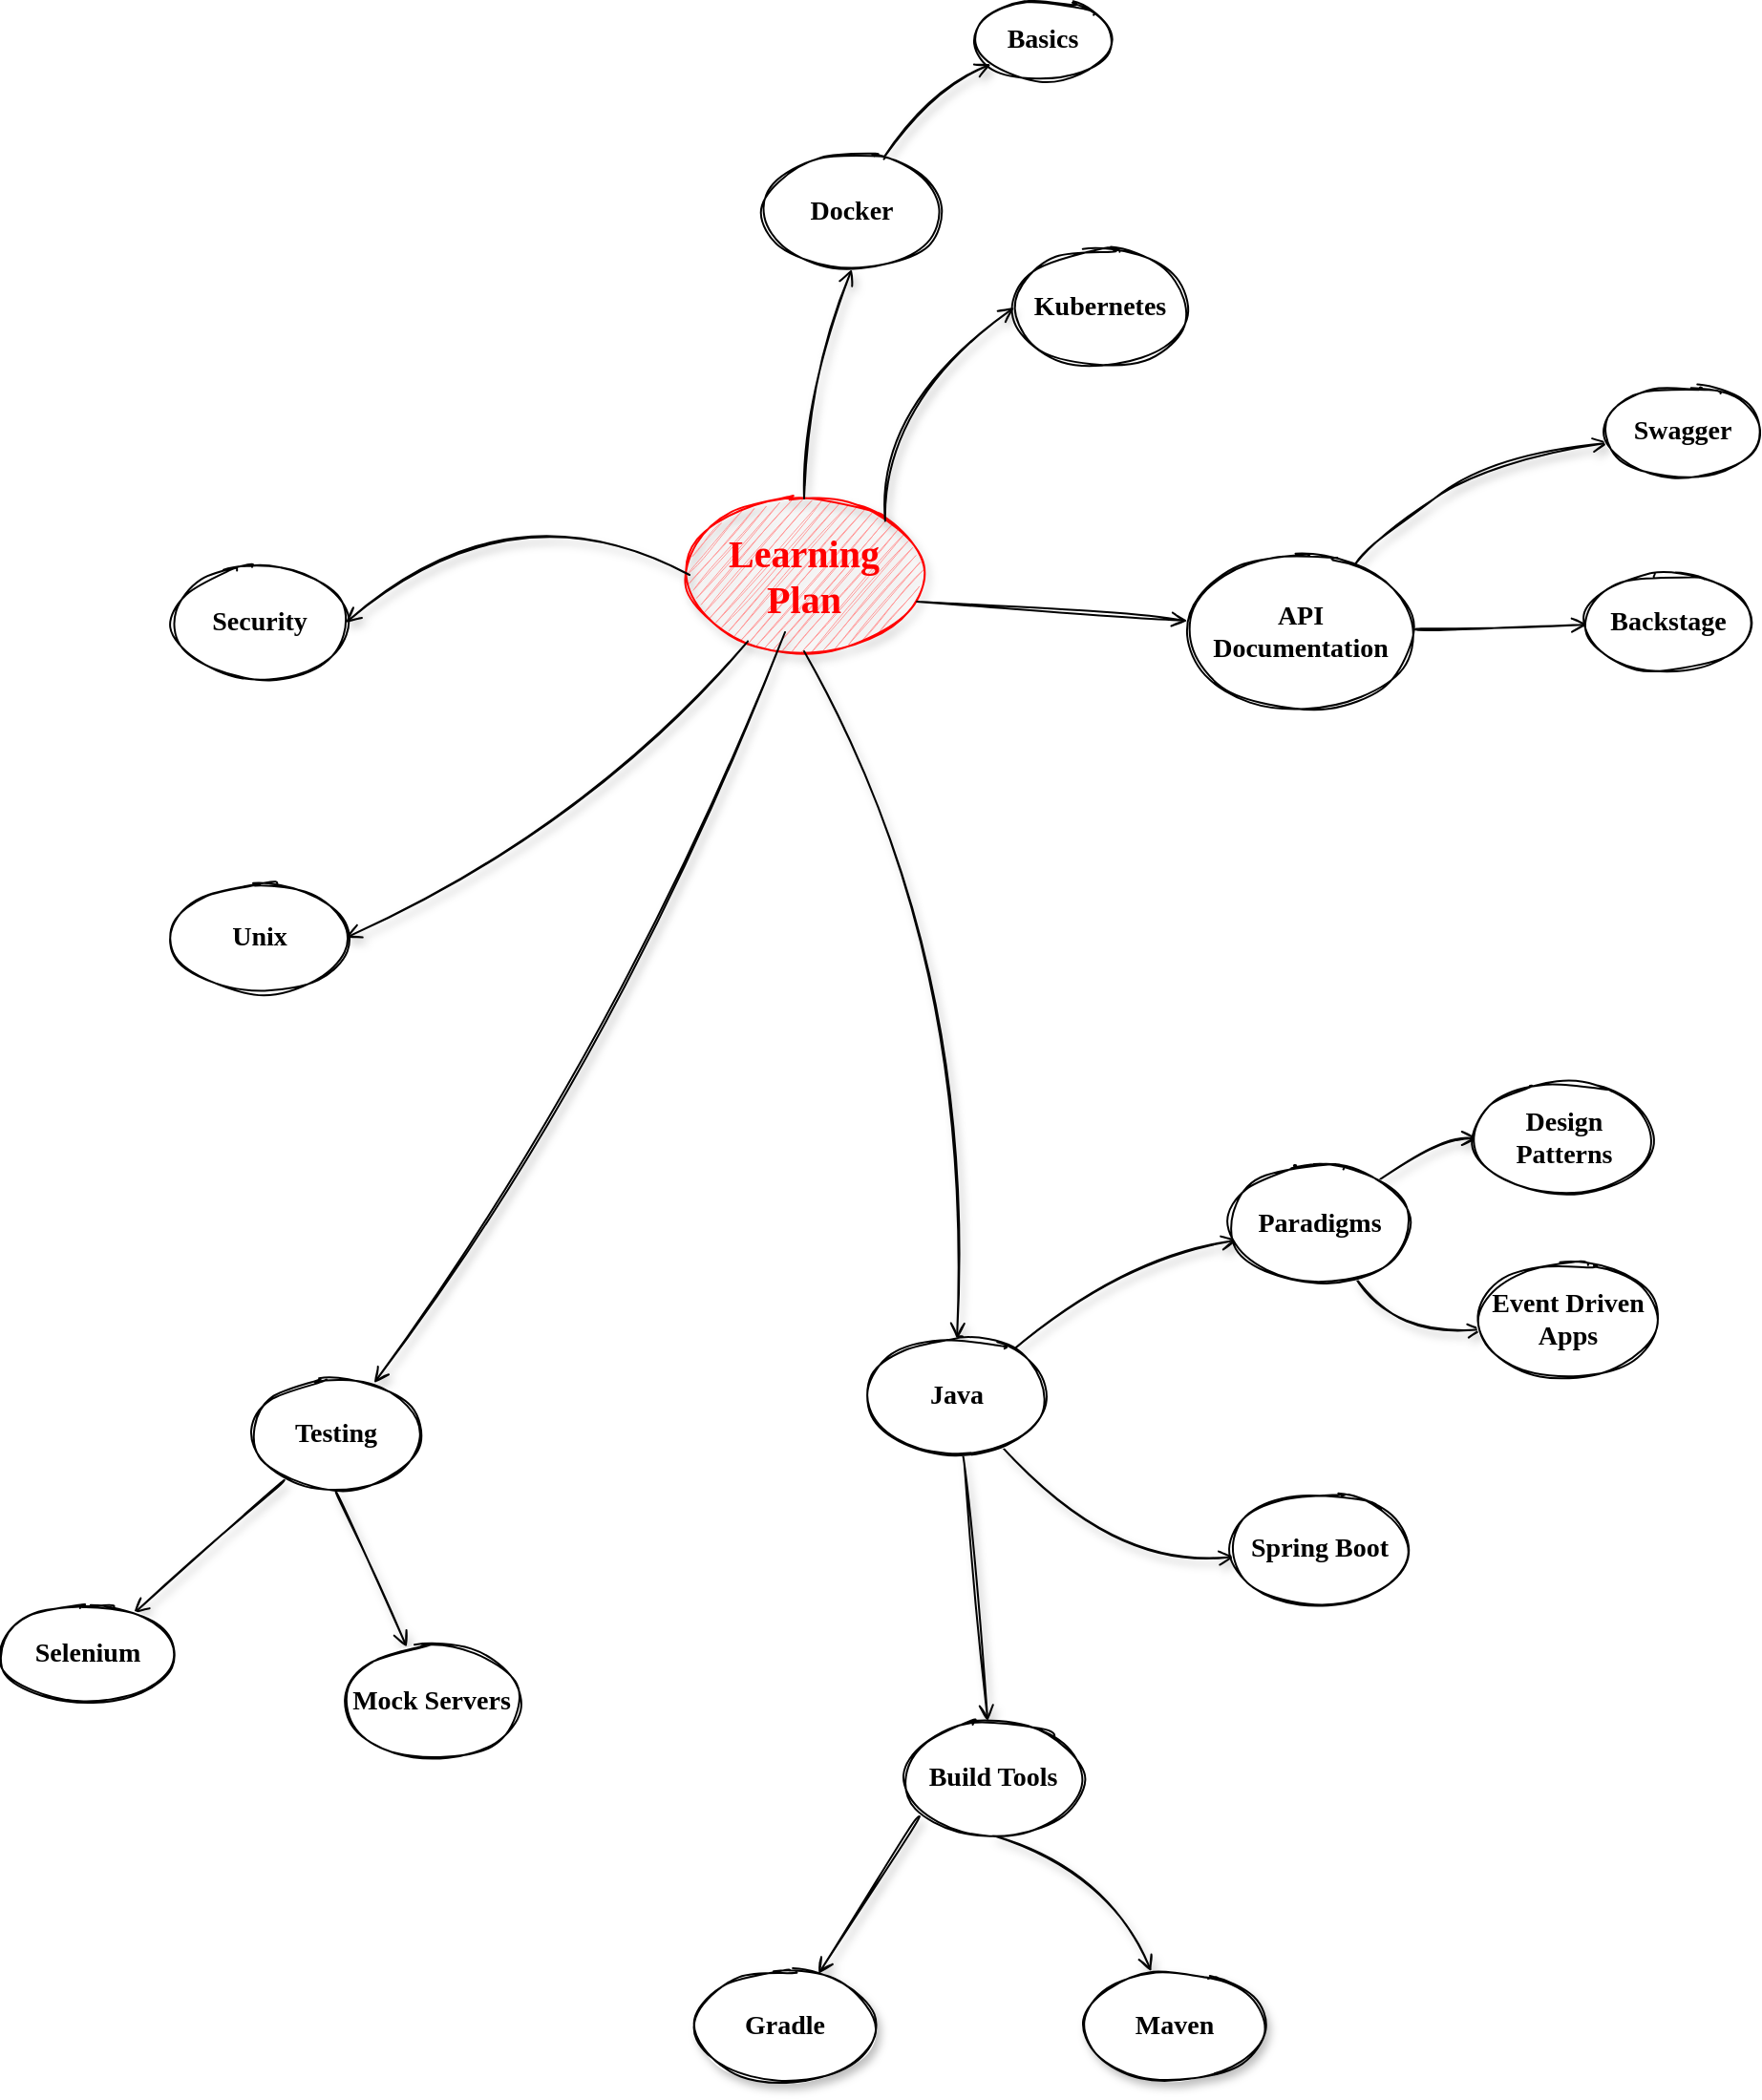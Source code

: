 <mxfile version="20.5.3" type="github"><diagram id="S1CFZZn4ObDf39Lgq3QN" name="Learning Outline"><mxGraphModel dx="2249" dy="705" grid="1" gridSize="10" guides="1" tooltips="1" connect="1" arrows="1" fold="1" page="1" pageScale="1" pageWidth="827" pageHeight="1169" math="0" shadow="0"><root><mxCell id="0"/><mxCell id="1" parent="0"/><mxCell id="8hYsQemAAxInDqRzYmmD-1" value="Learning Plan" style="ellipse;whiteSpace=wrap;html=1;rounded=0;shadow=1;comic=0;labelBackgroundColor=none;strokeWidth=1;fontFamily=Comic Sans MS;fontSize=20;align=center;fontStyle=1;fontColor=#FF0000;strokeColor=#FF0000;sketch=1;fillColor=#FF9999;" parent="1" vertex="1"><mxGeometry x="160" y="280" width="120" height="80" as="geometry"/></mxCell><mxCell id="8hYsQemAAxInDqRzYmmD-6" value="" style="sketch=1;orthogonalLoop=1;jettySize=auto;html=1;fontSize=14;fontColor=#0000FF;endArrow=open;endFill=0;curved=1;shadow=1;" parent="1" source="8hYsQemAAxInDqRzYmmD-2" target="8hYsQemAAxInDqRzYmmD-5" edge="1"><mxGeometry relative="1" as="geometry"><Array as="points"><mxPoint x="280" y="70"/></Array></mxGeometry></mxCell><mxCell id="8hYsQemAAxInDqRzYmmD-2" value="Docker" style="ellipse;whiteSpace=wrap;html=1;rounded=0;shadow=0;comic=0;labelBackgroundColor=none;strokeWidth=1;fontFamily=Comic Sans MS;fontSize=14;align=center;sketch=1;fontStyle=1" parent="1" vertex="1"><mxGeometry x="200" y="100" width="90" height="60" as="geometry"/></mxCell><mxCell id="8hYsQemAAxInDqRzYmmD-4" value="" style="endArrow=open;html=1;fontSize=14;fontColor=#0000FF;exitX=0.5;exitY=0;exitDx=0;exitDy=0;sketch=1;entryX=0.5;entryY=1;entryDx=0;entryDy=0;curved=1;endFill=0;shadow=1;" parent="1" source="8hYsQemAAxInDqRzYmmD-1" target="8hYsQemAAxInDqRzYmmD-2" edge="1"><mxGeometry width="50" height="50" relative="1" as="geometry"><mxPoint x="390" y="470" as="sourcePoint"/><mxPoint x="440" y="420" as="targetPoint"/><Array as="points"><mxPoint x="220" y="220"/></Array></mxGeometry></mxCell><mxCell id="8hYsQemAAxInDqRzYmmD-5" value="Basics" style="ellipse;whiteSpace=wrap;html=1;rounded=0;shadow=0;comic=0;labelBackgroundColor=none;strokeWidth=1;fontFamily=Comic Sans MS;fontSize=14;align=center;sketch=1;fontStyle=1;" parent="1" vertex="1"><mxGeometry x="310" y="20" width="70" height="40" as="geometry"/></mxCell><mxCell id="8hYsQemAAxInDqRzYmmD-7" value="Unix" style="ellipse;whiteSpace=wrap;html=1;rounded=0;shadow=0;comic=0;labelBackgroundColor=none;strokeWidth=1;fontFamily=Comic Sans MS;fontSize=14;align=center;sketch=1;fontStyle=1" parent="1" vertex="1"><mxGeometry x="-110" y="480" width="90" height="60" as="geometry"/></mxCell><mxCell id="8hYsQemAAxInDqRzYmmD-8" value="" style="endArrow=open;html=1;fontSize=14;fontColor=#0000FF;sketch=1;entryX=1;entryY=0.5;entryDx=0;entryDy=0;curved=1;endFill=0;shadow=1;" parent="1" source="8hYsQemAAxInDqRzYmmD-1" target="8hYsQemAAxInDqRzYmmD-7" edge="1"><mxGeometry width="50" height="50" relative="1" as="geometry"><mxPoint x="292.97" y="414" as="sourcePoint"/><mxPoint x="450" y="510" as="targetPoint"/><Array as="points"><mxPoint x="110" y="450"/></Array></mxGeometry></mxCell><mxCell id="8hYsQemAAxInDqRzYmmD-13" value="" style="edgeStyle=none;shape=connector;curved=1;rounded=1;sketch=1;orthogonalLoop=1;jettySize=auto;html=1;labelBackgroundColor=default;fontFamily=Helvetica;fontSize=14;fontColor=#0000FF;endArrow=open;endFill=0;strokeColor=default;shadow=1;" parent="1" source="8hYsQemAAxInDqRzYmmD-10" target="8hYsQemAAxInDqRzYmmD-12" edge="1"><mxGeometry relative="1" as="geometry"><Array as="points"><mxPoint x="385" y="680"/></Array></mxGeometry></mxCell><mxCell id="8hYsQemAAxInDqRzYmmD-15" value="" style="edgeStyle=none;shape=connector;curved=1;rounded=1;sketch=1;orthogonalLoop=1;jettySize=auto;html=1;labelBackgroundColor=default;fontFamily=Comic Sans MS;fontSize=14;fontColor=default;endArrow=open;endFill=0;strokeColor=default;shadow=1;exitX=0.5;exitY=1;exitDx=0;exitDy=0;" parent="1" source="8hYsQemAAxInDqRzYmmD-18" target="8hYsQemAAxInDqRzYmmD-14" edge="1"><mxGeometry relative="1" as="geometry"><mxPoint x="350" y="1000" as="sourcePoint"/><Array as="points"><mxPoint x="380" y="1000"/></Array></mxGeometry></mxCell><mxCell id="8hYsQemAAxInDqRzYmmD-17" value="" style="edgeStyle=none;shape=connector;curved=1;rounded=1;sketch=1;orthogonalLoop=1;jettySize=auto;html=1;labelBackgroundColor=default;fontFamily=Comic Sans MS;fontSize=14;fontColor=default;endArrow=open;endFill=0;strokeColor=default;exitX=0.07;exitY=0.833;exitDx=0;exitDy=0;exitPerimeter=0;shadow=1;" parent="1" source="8hYsQemAAxInDqRzYmmD-18" target="8hYsQemAAxInDqRzYmmD-16" edge="1"><mxGeometry relative="1" as="geometry"/></mxCell><mxCell id="8hYsQemAAxInDqRzYmmD-19" value="" style="edgeStyle=none;shape=connector;curved=1;rounded=1;sketch=1;orthogonalLoop=1;jettySize=auto;html=1;labelBackgroundColor=default;fontFamily=Comic Sans MS;fontSize=14;fontColor=default;endArrow=open;endFill=0;strokeColor=default;shadow=1;" parent="1" source="8hYsQemAAxInDqRzYmmD-10" target="8hYsQemAAxInDqRzYmmD-18" edge="1"><mxGeometry relative="1" as="geometry"/></mxCell><mxCell id="aoaV6pEntlF3c6dffzBj-2" value="" style="edgeStyle=none;shape=connector;curved=1;rounded=1;sketch=1;orthogonalLoop=1;jettySize=auto;html=1;labelBackgroundColor=default;fontFamily=Helvetica;fontSize=14;fontColor=#0000FF;endArrow=open;endFill=0;strokeColor=default;shadow=1;" parent="1" target="aoaV6pEntlF3c6dffzBj-1" edge="1"><mxGeometry relative="1" as="geometry"><mxPoint x="210" y="350" as="sourcePoint"/><Array as="points"><mxPoint x="130" y="560"/></Array></mxGeometry></mxCell><mxCell id="aoaV6pEntlF3c6dffzBj-14" value="" style="edgeStyle=none;shape=connector;curved=1;rounded=1;sketch=1;orthogonalLoop=1;jettySize=auto;html=1;labelBackgroundColor=default;fontFamily=Helvetica;fontSize=14;fontColor=#0000FF;endArrow=open;endFill=0;strokeColor=default;shadow=1;" parent="1" source="8hYsQemAAxInDqRzYmmD-10" target="aoaV6pEntlF3c6dffzBj-13" edge="1"><mxGeometry relative="1" as="geometry"><Array as="points"><mxPoint x="380" y="840"/></Array></mxGeometry></mxCell><mxCell id="8hYsQemAAxInDqRzYmmD-10" value="Java" style="ellipse;whiteSpace=wrap;html=1;rounded=0;shadow=0;comic=0;labelBackgroundColor=none;strokeWidth=1;fontFamily=Comic Sans MS;fontSize=14;align=center;sketch=1;fontStyle=1" parent="1" vertex="1"><mxGeometry x="255" y="720" width="90" height="60" as="geometry"/></mxCell><mxCell id="8hYsQemAAxInDqRzYmmD-11" value="" style="endArrow=open;html=1;fontSize=14;fontColor=#0000FF;sketch=1;entryX=0.5;entryY=0;entryDx=0;entryDy=0;curved=1;endFill=0;exitX=0.5;exitY=1;exitDx=0;exitDy=0;shadow=1;" parent="1" source="8hYsQemAAxInDqRzYmmD-1" target="8hYsQemAAxInDqRzYmmD-10" edge="1"><mxGeometry width="50" height="50" relative="1" as="geometry"><mxPoint x="274.633" y="362.577" as="sourcePoint"/><mxPoint x="420" y="430" as="targetPoint"/><Array as="points"><mxPoint x="310" y="520"/></Array></mxGeometry></mxCell><mxCell id="8hYsQemAAxInDqRzYmmD-21" value="" style="edgeStyle=none;shape=connector;curved=1;rounded=1;sketch=1;orthogonalLoop=1;jettySize=auto;html=1;labelBackgroundColor=default;fontFamily=Helvetica;fontSize=14;fontColor=#0000FF;endArrow=open;endFill=0;strokeColor=default;shadow=1;" parent="1" source="8hYsQemAAxInDqRzYmmD-12" target="8hYsQemAAxInDqRzYmmD-20" edge="1"><mxGeometry relative="1" as="geometry"><Array as="points"><mxPoint x="550" y="615"/></Array></mxGeometry></mxCell><mxCell id="8hYsQemAAxInDqRzYmmD-23" value="" style="edgeStyle=none;shape=connector;curved=1;rounded=1;sketch=1;orthogonalLoop=1;jettySize=auto;html=1;labelBackgroundColor=default;fontFamily=Helvetica;fontSize=14;fontColor=#0000FF;endArrow=open;endFill=0;strokeColor=default;shadow=1;" parent="1" source="8hYsQemAAxInDqRzYmmD-12" target="8hYsQemAAxInDqRzYmmD-22" edge="1"><mxGeometry relative="1" as="geometry"><Array as="points"><mxPoint x="530" y="720"/></Array></mxGeometry></mxCell><mxCell id="8hYsQemAAxInDqRzYmmD-12" value="Paradigms" style="ellipse;whiteSpace=wrap;html=1;rounded=0;shadow=0;comic=0;labelBackgroundColor=none;strokeWidth=1;fontFamily=Comic Sans MS;fontSize=14;align=center;sketch=1;fontStyle=1" parent="1" vertex="1"><mxGeometry x="445" y="630" width="90" height="60" as="geometry"/></mxCell><mxCell id="8hYsQemAAxInDqRzYmmD-14" value="Maven" style="ellipse;whiteSpace=wrap;html=1;rounded=0;shadow=1;comic=0;labelBackgroundColor=none;strokeWidth=1;fontFamily=Comic Sans MS;fontSize=14;align=center;sketch=1;fontStyle=1" parent="1" vertex="1"><mxGeometry x="369" y="1050" width="90" height="60" as="geometry"/></mxCell><mxCell id="8hYsQemAAxInDqRzYmmD-16" value="Gradle" style="ellipse;whiteSpace=wrap;html=1;rounded=0;shadow=1;comic=0;labelBackgroundColor=none;strokeWidth=1;fontFamily=Comic Sans MS;fontSize=14;align=center;sketch=1;fontStyle=1" parent="1" vertex="1"><mxGeometry x="165" y="1050" width="90" height="60" as="geometry"/></mxCell><mxCell id="8hYsQemAAxInDqRzYmmD-18" value="Build Tools" style="ellipse;whiteSpace=wrap;html=1;rounded=0;shadow=0;comic=0;labelBackgroundColor=none;strokeWidth=1;fontFamily=Comic Sans MS;fontSize=14;align=center;sketch=1;fontStyle=1" parent="1" vertex="1"><mxGeometry x="274" y="920" width="90" height="60" as="geometry"/></mxCell><mxCell id="8hYsQemAAxInDqRzYmmD-20" value="Design Patterns" style="ellipse;whiteSpace=wrap;html=1;rounded=0;shadow=0;comic=0;labelBackgroundColor=none;strokeWidth=1;fontFamily=Comic Sans MS;fontSize=14;align=center;sketch=1;fontStyle=1" parent="1" vertex="1"><mxGeometry x="572.5" y="585" width="90" height="60" as="geometry"/></mxCell><mxCell id="8hYsQemAAxInDqRzYmmD-22" value="Event Driven Apps" style="ellipse;whiteSpace=wrap;html=1;rounded=0;shadow=0;comic=0;labelBackgroundColor=none;strokeWidth=1;fontFamily=Comic Sans MS;fontSize=14;align=center;sketch=1;fontStyle=1" parent="1" vertex="1"><mxGeometry x="575" y="680" width="90" height="60" as="geometry"/></mxCell><mxCell id="aoaV6pEntlF3c6dffzBj-16" value="" style="edgeStyle=none;shape=connector;curved=1;rounded=1;sketch=1;orthogonalLoop=1;jettySize=auto;html=1;labelBackgroundColor=default;fontFamily=Helvetica;fontSize=14;fontColor=#0000FF;endArrow=open;endFill=0;strokeColor=default;exitX=0.5;exitY=1;exitDx=0;exitDy=0;shadow=1;" parent="1" source="aoaV6pEntlF3c6dffzBj-1" target="aoaV6pEntlF3c6dffzBj-15" edge="1"><mxGeometry relative="1" as="geometry"/></mxCell><mxCell id="aoaV6pEntlF3c6dffzBj-19" value="" style="edgeStyle=none;shape=connector;curved=1;rounded=1;sketch=1;orthogonalLoop=1;jettySize=auto;html=1;labelBackgroundColor=default;fontFamily=Helvetica;fontSize=14;fontColor=#0000FF;endArrow=open;endFill=0;strokeColor=default;shadow=1;" parent="1" source="aoaV6pEntlF3c6dffzBj-1" target="aoaV6pEntlF3c6dffzBj-18" edge="1"><mxGeometry relative="1" as="geometry"/></mxCell><mxCell id="aoaV6pEntlF3c6dffzBj-1" value="Testing" style="ellipse;whiteSpace=wrap;html=1;rounded=0;shadow=0;comic=0;labelBackgroundColor=none;strokeWidth=1;fontFamily=Comic Sans MS;fontSize=14;align=center;sketch=1;fontStyle=1" parent="1" vertex="1"><mxGeometry x="-70" y="740" width="90" height="60" as="geometry"/></mxCell><mxCell id="aoaV6pEntlF3c6dffzBj-11" value="" style="edgeStyle=none;shape=connector;curved=1;rounded=1;sketch=1;orthogonalLoop=1;jettySize=auto;html=1;labelBackgroundColor=default;fontFamily=Helvetica;fontSize=14;fontColor=#0000FF;endArrow=open;endFill=0;strokeColor=default;shadow=1;" parent="1" source="aoaV6pEntlF3c6dffzBj-8" target="aoaV6pEntlF3c6dffzBj-10" edge="1"><mxGeometry relative="1" as="geometry"><Array as="points"><mxPoint x="520" y="300"/><mxPoint x="580" y="260"/></Array></mxGeometry></mxCell><mxCell id="aoaV6pEntlF3c6dffzBj-21" value="" style="edgeStyle=none;shape=connector;curved=1;rounded=1;sketch=1;orthogonalLoop=1;jettySize=auto;html=1;labelBackgroundColor=default;fontFamily=Comic Sans MS;fontSize=14;fontColor=default;endArrow=open;endFill=0;strokeColor=default;" parent="1" source="aoaV6pEntlF3c6dffzBj-8" target="aoaV6pEntlF3c6dffzBj-20" edge="1"><mxGeometry relative="1" as="geometry"/></mxCell><mxCell id="aoaV6pEntlF3c6dffzBj-8" value="API Documentation" style="ellipse;whiteSpace=wrap;html=1;rounded=0;shadow=0;comic=0;labelBackgroundColor=none;strokeWidth=1;fontFamily=Comic Sans MS;fontSize=14;align=center;sketch=1;fontStyle=1" parent="1" vertex="1"><mxGeometry x="420" y="310" width="120" height="80" as="geometry"/></mxCell><mxCell id="aoaV6pEntlF3c6dffzBj-9" value="" style="endArrow=open;html=1;fontSize=14;fontColor=#0000FF;exitX=0.992;exitY=0.675;exitDx=0;exitDy=0;exitPerimeter=0;sketch=1;curved=1;endFill=0;" parent="1" source="8hYsQemAAxInDqRzYmmD-1" target="aoaV6pEntlF3c6dffzBj-8" edge="1"><mxGeometry width="50" height="50" relative="1" as="geometry"><mxPoint x="293.96" y="322" as="sourcePoint"/><mxPoint x="390" y="270" as="targetPoint"/><Array as="points"><mxPoint x="380" y="340"/></Array></mxGeometry></mxCell><mxCell id="aoaV6pEntlF3c6dffzBj-10" value="Swagger" style="ellipse;whiteSpace=wrap;html=1;rounded=0;shadow=0;comic=0;labelBackgroundColor=none;strokeWidth=1;fontFamily=Comic Sans MS;fontSize=14;align=center;sketch=1;fontStyle=1" parent="1" vertex="1"><mxGeometry x="640" y="220" width="80" height="50" as="geometry"/></mxCell><mxCell id="aoaV6pEntlF3c6dffzBj-12" value="Security" style="ellipse;whiteSpace=wrap;html=1;rounded=0;shadow=0;comic=0;labelBackgroundColor=none;strokeWidth=1;fontFamily=Comic Sans MS;fontSize=14;align=center;sketch=1;fontStyle=1" parent="1" vertex="1"><mxGeometry x="-110" y="315" width="90" height="60" as="geometry"/></mxCell><mxCell id="aoaV6pEntlF3c6dffzBj-13" value="Spring Boot" style="ellipse;whiteSpace=wrap;html=1;rounded=0;shadow=0;comic=0;labelBackgroundColor=none;strokeWidth=1;fontFamily=Comic Sans MS;fontSize=14;align=center;sketch=1;fontStyle=1" parent="1" vertex="1"><mxGeometry x="445" y="800" width="90" height="60" as="geometry"/></mxCell><mxCell id="aoaV6pEntlF3c6dffzBj-15" value="Mock Servers" style="ellipse;whiteSpace=wrap;html=1;rounded=0;shadow=0;comic=0;labelBackgroundColor=none;strokeWidth=1;fontFamily=Comic Sans MS;fontSize=14;align=center;sketch=1;fontStyle=1" parent="1" vertex="1"><mxGeometry x="-20" y="880" width="90" height="60" as="geometry"/></mxCell><mxCell id="aoaV6pEntlF3c6dffzBj-18" value="Selenium" style="ellipse;whiteSpace=wrap;html=1;fontSize=14;fontFamily=Comic Sans MS;rounded=0;shadow=0;comic=0;labelBackgroundColor=none;strokeWidth=1;sketch=1;fontStyle=1;" parent="1" vertex="1"><mxGeometry x="-200" y="860" width="90" height="50" as="geometry"/></mxCell><mxCell id="aoaV6pEntlF3c6dffzBj-20" value="&lt;span style=&quot;&quot;&gt;Backstage&lt;/span&gt;" style="ellipse;whiteSpace=wrap;html=1;fontSize=14;fontFamily=Comic Sans MS;rounded=0;shadow=0;comic=0;labelBackgroundColor=none;strokeWidth=1;sketch=1;fontStyle=1;" parent="1" vertex="1"><mxGeometry x="630" y="320" width="85" height="50" as="geometry"/></mxCell><mxCell id="aoaV6pEntlF3c6dffzBj-22" value="" style="edgeStyle=none;shape=connector;curved=1;rounded=1;sketch=1;orthogonalLoop=1;jettySize=auto;html=1;labelBackgroundColor=default;fontFamily=Comic Sans MS;fontSize=14;fontColor=default;endArrow=open;endFill=0;strokeColor=default;shadow=1;entryX=1;entryY=0.5;entryDx=0;entryDy=0;exitX=0;exitY=0.5;exitDx=0;exitDy=0;" parent="1" source="8hYsQemAAxInDqRzYmmD-1" target="aoaV6pEntlF3c6dffzBj-12" edge="1"><mxGeometry relative="1" as="geometry"><mxPoint x="312.768" y="789.943" as="sourcePoint"/><mxPoint x="326.22" y="930.057" as="targetPoint"/><Array as="points"><mxPoint x="70" y="270"/></Array></mxGeometry></mxCell><mxCell id="SOvI_7M-CrbLlMOiwbi4-1" value="Kubernetes" style="ellipse;whiteSpace=wrap;html=1;rounded=0;shadow=0;comic=0;labelBackgroundColor=none;strokeWidth=1;fontFamily=Comic Sans MS;fontSize=14;align=center;sketch=1;fontStyle=1" parent="1" vertex="1"><mxGeometry x="330" y="150" width="90" height="60" as="geometry"/></mxCell><mxCell id="SOvI_7M-CrbLlMOiwbi4-2" value="" style="endArrow=open;html=1;fontSize=14;fontColor=#0000FF;exitX=1;exitY=0;exitDx=0;exitDy=0;sketch=1;entryX=0;entryY=0.5;entryDx=0;entryDy=0;curved=1;endFill=0;shadow=1;" parent="1" source="8hYsQemAAxInDqRzYmmD-1" target="SOvI_7M-CrbLlMOiwbi4-1" edge="1"><mxGeometry width="50" height="50" relative="1" as="geometry"><mxPoint x="230" y="290" as="sourcePoint"/><mxPoint x="255" y="170" as="targetPoint"/><Array as="points"><mxPoint x="260" y="230"/></Array></mxGeometry></mxCell></root></mxGraphModel></diagram></mxfile>